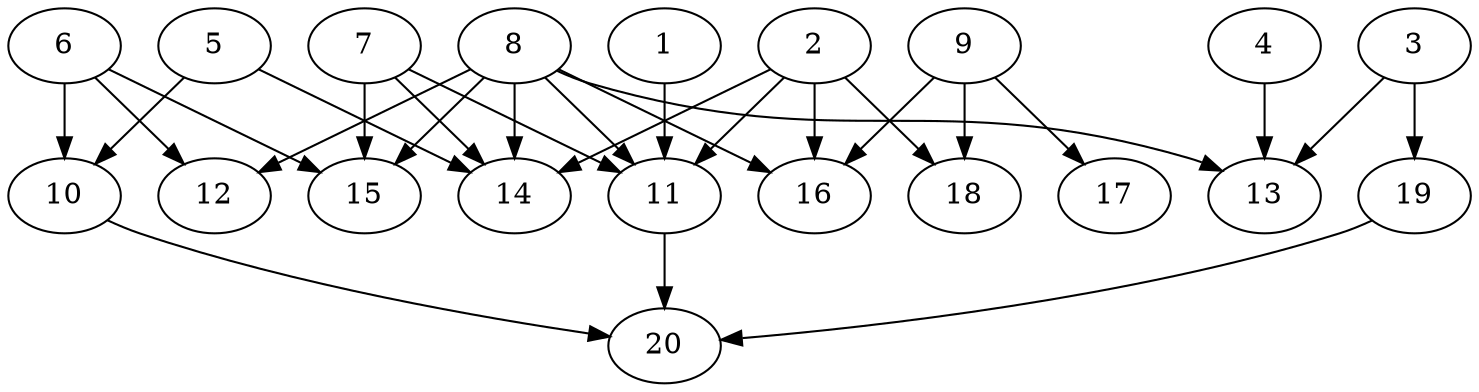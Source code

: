 // DAG automatically generated by daggen at Thu Oct  3 13:58:42 2019
// ./daggen --dot -n 20 --ccr 0.4 --fat 0.7 --regular 0.7 --density 0.5 --mindata 5242880 --maxdata 52428800 
digraph G {
  1 [size="100979200", alpha="0.07", expect_size="40391680"] 
  1 -> 11 [size ="40391680"]
  2 [size="50501120", alpha="0.20", expect_size="20200448"] 
  2 -> 11 [size ="20200448"]
  2 -> 14 [size ="20200448"]
  2 -> 16 [size ="20200448"]
  2 -> 18 [size ="20200448"]
  3 [size="41600000", alpha="0.12", expect_size="16640000"] 
  3 -> 13 [size ="16640000"]
  3 -> 19 [size ="16640000"]
  4 [size="86686720", alpha="0.06", expect_size="34674688"] 
  4 -> 13 [size ="34674688"]
  5 [size="75732480", alpha="0.01", expect_size="30292992"] 
  5 -> 10 [size ="30292992"]
  5 -> 14 [size ="30292992"]
  6 [size="56230400", alpha="0.14", expect_size="22492160"] 
  6 -> 10 [size ="22492160"]
  6 -> 12 [size ="22492160"]
  6 -> 15 [size ="22492160"]
  7 [size="92610560", alpha="0.05", expect_size="37044224"] 
  7 -> 11 [size ="37044224"]
  7 -> 14 [size ="37044224"]
  7 -> 15 [size ="37044224"]
  8 [size="32944640", alpha="0.15", expect_size="13177856"] 
  8 -> 11 [size ="13177856"]
  8 -> 12 [size ="13177856"]
  8 -> 13 [size ="13177856"]
  8 -> 14 [size ="13177856"]
  8 -> 15 [size ="13177856"]
  8 -> 16 [size ="13177856"]
  9 [size="34447360", alpha="0.01", expect_size="13778944"] 
  9 -> 16 [size ="13778944"]
  9 -> 17 [size ="13778944"]
  9 -> 18 [size ="13778944"]
  10 [size="128908800", alpha="0.20", expect_size="51563520"] 
  10 -> 20 [size ="51563520"]
  11 [size="57768960", alpha="0.04", expect_size="23107584"] 
  11 -> 20 [size ="23107584"]
  12 [size="98752000", alpha="0.16", expect_size="39500800"] 
  13 [size="97917440", alpha="0.14", expect_size="39166976"] 
  14 [size="51768320", alpha="0.15", expect_size="20707328"] 
  15 [size="89932800", alpha="0.05", expect_size="35973120"] 
  16 [size="96325120", alpha="0.18", expect_size="38530048"] 
  17 [size="60736000", alpha="0.13", expect_size="24294400"] 
  18 [size="89144320", alpha="0.05", expect_size="35657728"] 
  19 [size="58342400", alpha="0.09", expect_size="23336960"] 
  19 -> 20 [size ="23336960"]
  20 [size="62735360", alpha="0.11", expect_size="25094144"] 
}
